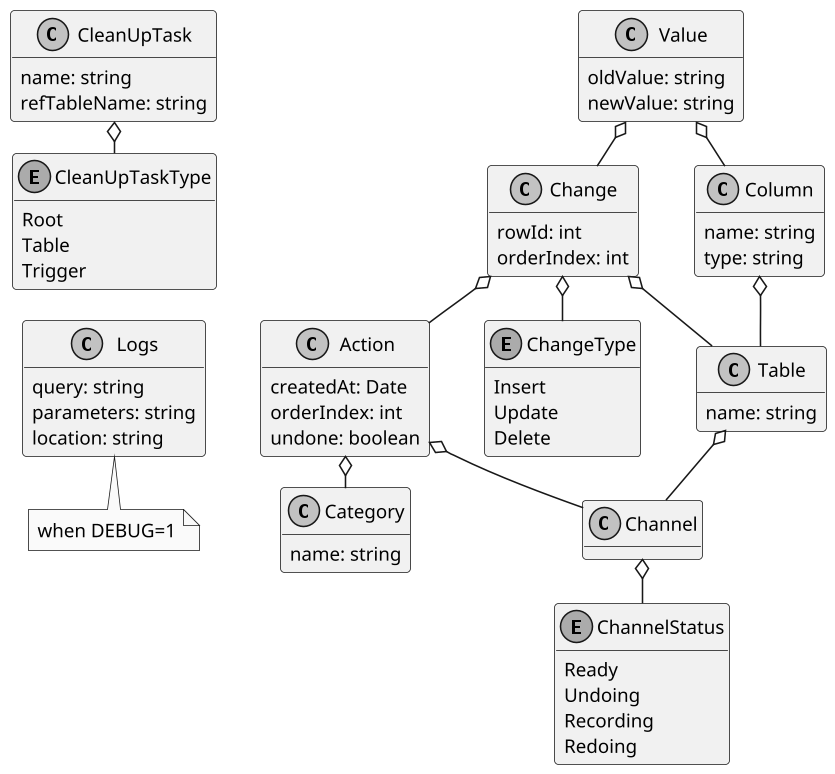 @startuml Tables
skinparam monochrome true
skinparam ranksep 20
skinparam dpi 150
skinparam packageTitleAlignment left
skinparam usecaseBorderThickness 0.4
skinparam defaultFontSize 12
skinparam rectangleBorderThickness 1
hide methods

class Category {
  name: string
}

class Action {
  createdAt: Date
  orderIndex: int
  undone: boolean
}

class Change {
  rowId: int
  orderIndex: int
}

enum ChangeType {
  Insert
  Update
  Delete
}

class Table {
  name: string
}

class Column {
  name: string
  type: string
}

class Value {
  oldValue: string
  newValue: string
}

class Channel {
}

enum ChannelStatus {
  Ready
  Undoing
  Recording
  Redoing
}

class CleanUpTask {
  name: string
  refTableName: string
}

enum CleanUpTaskType {
  Root
  Table
  Trigger
}

class Logs {
  query: string
  parameters: string
  location: string
}

note as NoteLogs
when DEBUG=1
end note

Channel o-- ChannelStatus
Action o-- Channel
Action o-- Category
Change o-- Table
Change o-- Action
Change o-- ChangeType
Table o-- Channel
Column o-- Table 
Value o-- Column
Value o-- Change
CleanUpTask o-- CleanUpTaskType
Logs -[hidden]up- CleanUpTaskType
NoteLogs -[hidden]up- Logs 
@enduml